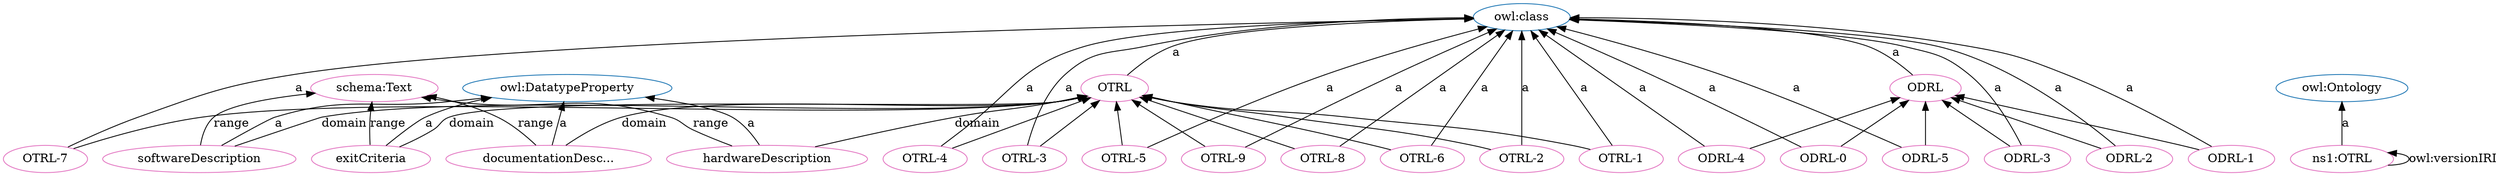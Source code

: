 digraph G {
  rankdir=BT
  node[height=.3]
"http://www.w3.org/2002/07/owl#class" [fillcolor="#1f77b4" color="#1f77b4" label="owl:class"]
"http://www.w3.org/2002/07/owl#DatatypeProperty" [fillcolor="#1f77b4" color="#1f77b4" label="owl:DatatypeProperty"]
"http://www.w3.org/2002/07/owl#Ontology" [fillcolor="#1f77b4" color="#1f77b4" label="owl:Ontology"]
"http://purl.org/oseg/ontologies/OTRL#OTRL" [fillcolor="#1f77b4" color="#1f77b4" label="OTRL"]
"http://purl.org/oseg/ontologies/OTRL#ODRL" [fillcolor="#1f77b4" color="#1f77b4" label="ODRL"]
"http://purl.org/oseg/ontologies/OTRL#ODRL-4" [fillcolor="#e377c2" color="#e377c2" label="ODRL-4"]
"http://purl.org/oseg/ontologies/OTRL#ODRL-0" [fillcolor="#e377c2" color="#e377c2" label="ODRL-0"]
"http://purl.org/oseg/ontologies/OTRL#OTRL" [fillcolor="#e377c2" color="#e377c2" label="OTRL"]
"http://schema.org/Text" [fillcolor="#e377c2" color="#e377c2" label="schema:Text"]
"http://purl.org/oseg/ontologies/OTRL#OTRL-7" [fillcolor="#e377c2" color="#e377c2" label="OTRL-7"]
"http://purl.org/oseg/ontologies/OTRL#documentationDescription" [fillcolor="#e377c2" color="#e377c2" label="documentationDesc..."]
"http://purl.org/oseg/ontologies/OTRL#softwareDescription" [fillcolor="#e377c2" color="#e377c2" label="softwareDescription"]
"http://purl.org/oseg/ontologies/OTRL#OTRL-4" [fillcolor="#e377c2" color="#e377c2" label="OTRL-4"]
"http://purl.org/oseg/ontologies/OTRL" [fillcolor="#e377c2" color="#e377c2" label="ns1:OTRL"]
"http://purl.org/oseg/ontologies/OTRL#ODRL" [fillcolor="#e377c2" color="#e377c2" label="ODRL"]
"http://purl.org/oseg/ontologies/OTRL#OTRL-3" [fillcolor="#e377c2" color="#e377c2" label="OTRL-3"]
"http://purl.org/oseg/ontologies/OTRL#OTRL-9" [fillcolor="#e377c2" color="#e377c2" label="OTRL-9"]
"http://purl.org/oseg/ontologies/OTRL#OTRL-6" [fillcolor="#e377c2" color="#e377c2" label="OTRL-6"]
"http://purl.org/oseg/ontologies/OTRL#hardwareDescription" [fillcolor="#e377c2" color="#e377c2" label="hardwareDescription"]
"http://purl.org/oseg/ontologies/OTRL#OTRL-2" [fillcolor="#e377c2" color="#e377c2" label="OTRL-2"]
"http://purl.org/oseg/ontologies/OTRL#ODRL-5" [fillcolor="#e377c2" color="#e377c2" label="ODRL-5"]
"http://purl.org/oseg/ontologies/OTRL#ODRL-1" [fillcolor="#e377c2" color="#e377c2" label="ODRL-1"]
"http://purl.org/oseg/ontologies/OTRL#OTRL-1" [fillcolor="#e377c2" color="#e377c2" label="OTRL-1"]
"http://purl.org/oseg/ontologies/OTRL#OTRL-5" [fillcolor="#e377c2" color="#e377c2" label="OTRL-5"]
"http://purl.org/oseg/ontologies/OTRL#ODRL-3" [fillcolor="#e377c2" color="#e377c2" label="ODRL-3"]
"http://purl.org/oseg/ontologies/OTRL#OTRL-8" [fillcolor="#e377c2" color="#e377c2" label="OTRL-8"]
"http://purl.org/oseg/ontologies/OTRL#ODRL-2" [fillcolor="#e377c2" color="#e377c2" label="ODRL-2"]
"http://purl.org/oseg/ontologies/OTRL#exitCriteria" [fillcolor="#e377c2" color="#e377c2" label="exitCriteria"]
  "http://purl.org/oseg/ontologies/OTRL#ODRL-0" -> "http://www.w3.org/2002/07/owl#class" [label="a"]
  "http://purl.org/oseg/ontologies/OTRL#exitCriteria" -> "http://schema.org/Text" [label="range"]
  "http://purl.org/oseg/ontologies/OTRL#OTRL-7" -> "http://www.w3.org/2002/07/owl#class" [label="a"]
  "http://purl.org/oseg/ontologies/OTRL#documentationDescription" -> "http://www.w3.org/2002/07/owl#DatatypeProperty" [label="a"]
  "http://purl.org/oseg/ontologies/OTRL#softwareDescription" -> "http://www.w3.org/2002/07/owl#DatatypeProperty" [label="a"]
  "http://purl.org/oseg/ontologies/OTRL" -> "http://www.w3.org/2002/07/owl#Ontology" [label="a"]
  "http://purl.org/oseg/ontologies/OTRL#ODRL-5" -> "http://purl.org/oseg/ontologies/OTRL#ODRL" [label=""]
  "http://purl.org/oseg/ontologies/OTRL#OTRL-3" -> "http://www.w3.org/2002/07/owl#class" [label="a"]
  "http://purl.org/oseg/ontologies/OTRL" -> "http://purl.org/oseg/ontologies/OTRL" [label="owl:versionIRI"]
  "http://purl.org/oseg/ontologies/OTRL#OTRL-1" -> "http://purl.org/oseg/ontologies/OTRL#OTRL" [label=""]
  "http://purl.org/oseg/ontologies/OTRL#documentationDescription" -> "http://schema.org/Text" [label="range"]
  "http://purl.org/oseg/ontologies/OTRL#ODRL-5" -> "http://www.w3.org/2002/07/owl#class" [label="a"]
  "http://purl.org/oseg/ontologies/OTRL#softwareDescription" -> "http://schema.org/Text" [label="range"]
  "http://purl.org/oseg/ontologies/OTRL#OTRL-4" -> "http://purl.org/oseg/ontologies/OTRL#OTRL" [label=""]
  "http://purl.org/oseg/ontologies/OTRL#OTRL-8" -> "http://purl.org/oseg/ontologies/OTRL#OTRL" [label=""]
  "http://purl.org/oseg/ontologies/OTRL#documentationDescription" -> "http://purl.org/oseg/ontologies/OTRL#OTRL" [label="domain"]
  "http://purl.org/oseg/ontologies/OTRL#OTRL-3" -> "http://purl.org/oseg/ontologies/OTRL#OTRL" [label=""]
  "http://purl.org/oseg/ontologies/OTRL#OTRL-2" -> "http://purl.org/oseg/ontologies/OTRL#OTRL" [label=""]
  "http://purl.org/oseg/ontologies/OTRL#ODRL-1" -> "http://purl.org/oseg/ontologies/OTRL#ODRL" [label=""]
  "http://purl.org/oseg/ontologies/OTRL#ODRL-1" -> "http://www.w3.org/2002/07/owl#class" [label="a"]
  "http://purl.org/oseg/ontologies/OTRL#OTRL-1" -> "http://www.w3.org/2002/07/owl#class" [label="a"]
  "http://purl.org/oseg/ontologies/OTRL#OTRL-8" -> "http://www.w3.org/2002/07/owl#class" [label="a"]
  "http://purl.org/oseg/ontologies/OTRL#ODRL-2" -> "http://www.w3.org/2002/07/owl#class" [label="a"]
  "http://purl.org/oseg/ontologies/OTRL#ODRL-4" -> "http://www.w3.org/2002/07/owl#class" [label="a"]
  "http://purl.org/oseg/ontologies/OTRL#OTRL-6" -> "http://purl.org/oseg/ontologies/OTRL#OTRL" [label=""]
  "http://purl.org/oseg/ontologies/OTRL#OTRL-9" -> "http://purl.org/oseg/ontologies/OTRL#OTRL" [label=""]
  "http://purl.org/oseg/ontologies/OTRL#OTRL-4" -> "http://www.w3.org/2002/07/owl#class" [label="a"]
  "http://purl.org/oseg/ontologies/OTRL#ODRL-2" -> "http://purl.org/oseg/ontologies/OTRL#ODRL" [label=""]
  "http://purl.org/oseg/ontologies/OTRL#OTRL-9" -> "http://www.w3.org/2002/07/owl#class" [label="a"]
  "http://purl.org/oseg/ontologies/OTRL#ODRL-4" -> "http://purl.org/oseg/ontologies/OTRL#ODRL" [label=""]
  "http://purl.org/oseg/ontologies/OTRL#OTRL-5" -> "http://purl.org/oseg/ontologies/OTRL#OTRL" [label=""]
  "http://purl.org/oseg/ontologies/OTRL#OTRL-6" -> "http://www.w3.org/2002/07/owl#class" [label="a"]
  "http://purl.org/oseg/ontologies/OTRL#hardwareDescription" -> "http://www.w3.org/2002/07/owl#DatatypeProperty" [label="a"]
  "http://purl.org/oseg/ontologies/OTRL#OTRL-2" -> "http://www.w3.org/2002/07/owl#class" [label="a"]
  "http://purl.org/oseg/ontologies/OTRL#ODRL" -> "http://www.w3.org/2002/07/owl#class" [label="a"]
  "http://purl.org/oseg/ontologies/OTRL#OTRL" -> "http://www.w3.org/2002/07/owl#class" [label="a"]
  "http://purl.org/oseg/ontologies/OTRL#softwareDescription" -> "http://purl.org/oseg/ontologies/OTRL#OTRL" [label="domain"]
  "http://purl.org/oseg/ontologies/OTRL#hardwareDescription" -> "http://schema.org/Text" [label="range"]
  "http://purl.org/oseg/ontologies/OTRL#ODRL-3" -> "http://purl.org/oseg/ontologies/OTRL#ODRL" [label=""]
  "http://purl.org/oseg/ontologies/OTRL#hardwareDescription" -> "http://purl.org/oseg/ontologies/OTRL#OTRL" [label="domain"]
  "http://purl.org/oseg/ontologies/OTRL#OTRL-5" -> "http://www.w3.org/2002/07/owl#class" [label="a"]
  "http://purl.org/oseg/ontologies/OTRL#ODRL-3" -> "http://www.w3.org/2002/07/owl#class" [label="a"]
  "http://purl.org/oseg/ontologies/OTRL#exitCriteria" -> "http://purl.org/oseg/ontologies/OTRL#OTRL" [label="domain"]
  "http://purl.org/oseg/ontologies/OTRL#OTRL-7" -> "http://purl.org/oseg/ontologies/OTRL#OTRL" [label=""]
  "http://purl.org/oseg/ontologies/OTRL#exitCriteria" -> "http://www.w3.org/2002/07/owl#DatatypeProperty" [label="a"]
  "http://purl.org/oseg/ontologies/OTRL#ODRL-0" -> "http://purl.org/oseg/ontologies/OTRL#ODRL" [label=""]
}
